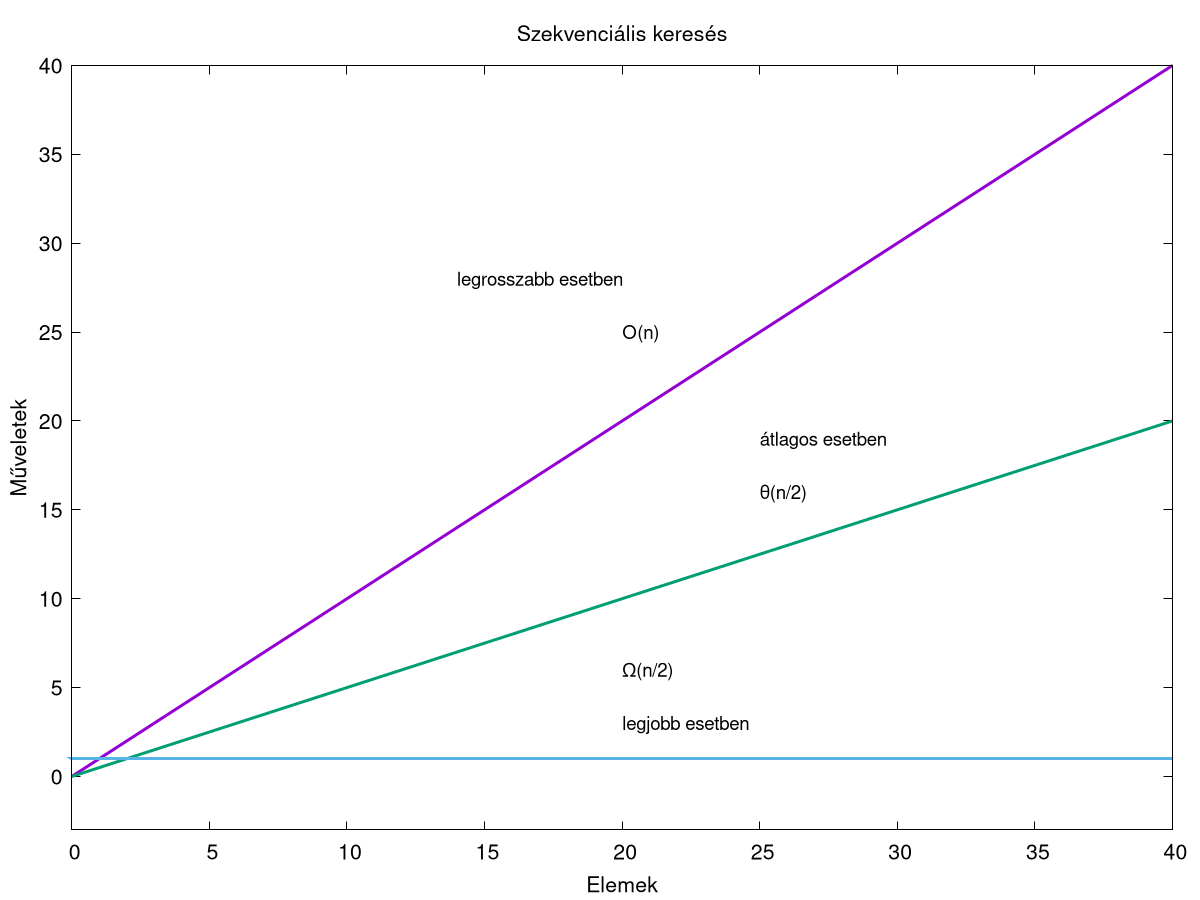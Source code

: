 
set label "legrosszabb esetben" at first 14, first 28 font "Helvetica,14"
set label "O(n)" at first 20, first 25 font "Helvetica,14"

set label "átlagos esetben" at first 25, first 19 font "Helvetica,14"
set label "θ(n/2)" at first 25, first 16 font "Helvetica,14"

set label "legjobb esetben" at first 20, first 3 font "Helvetica,14"
set label "Ω(n/2)" at first 20, first 6 font "Helvetica,14"

set nokey

set tics font "Helvetica,16"
width = 3

set title "Szekvenciális keresés" font "Helvetica,16"
set xlabel "Elemek" font "Helvetica, 16"
set ylabel "Műveletek" font "Helvetica, 16"

plot [0:40] [-3:40] x lw width, x/2 lw width, 1 lw width


